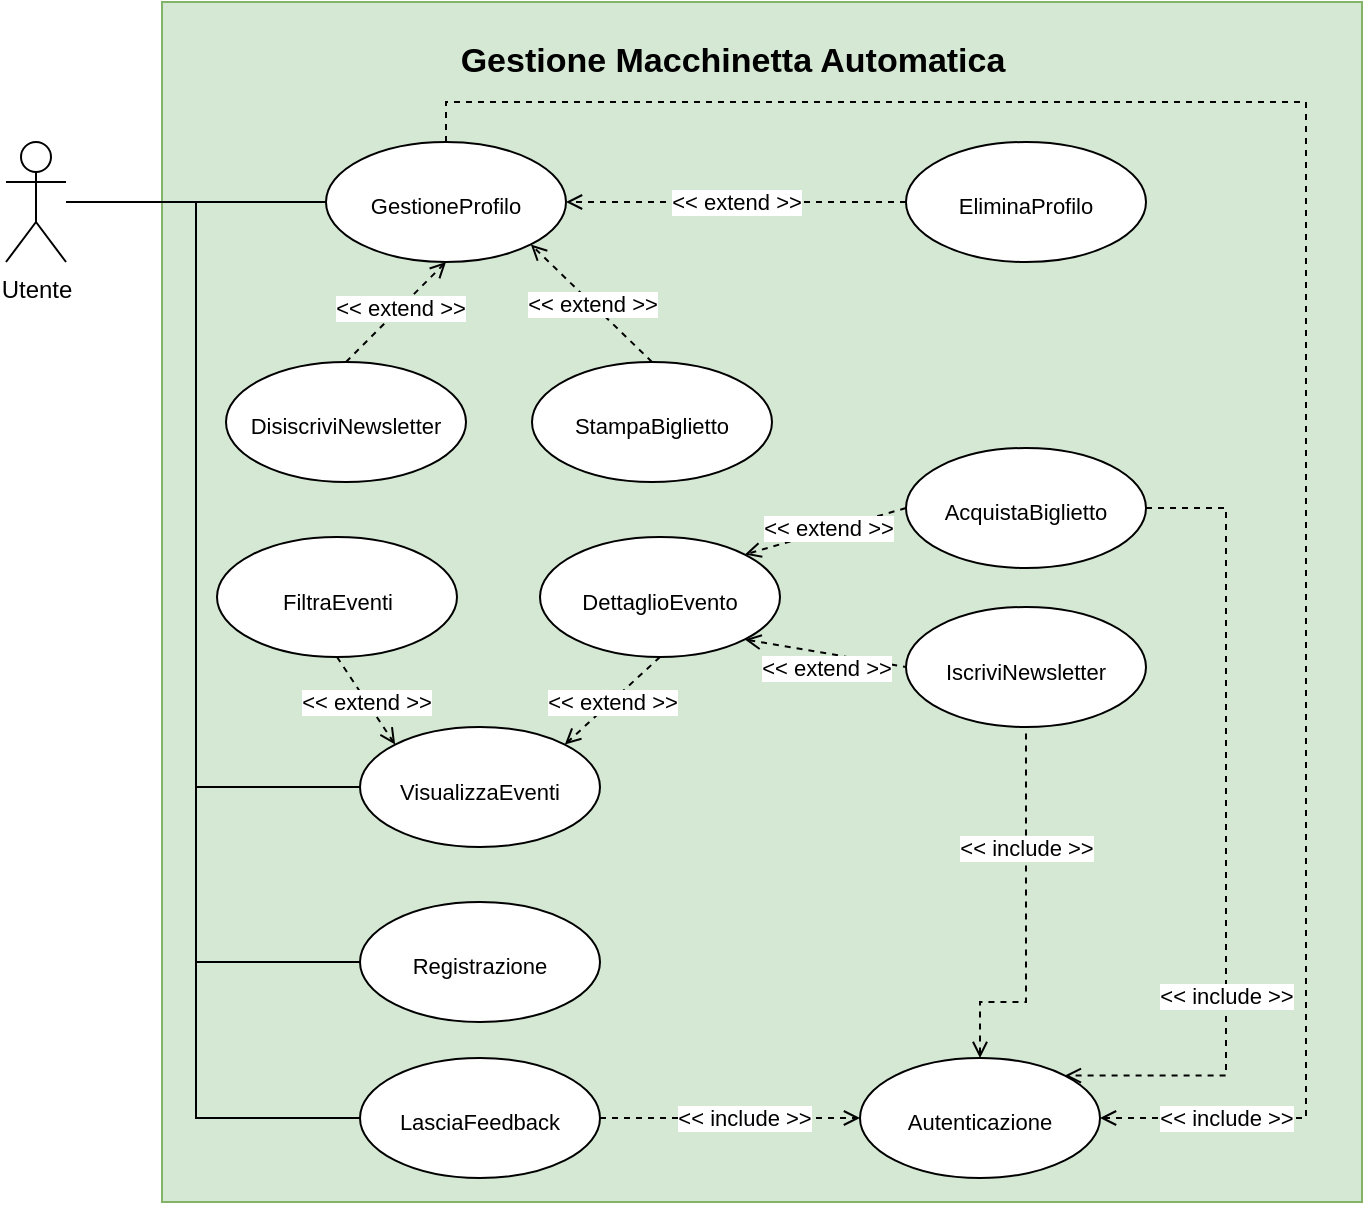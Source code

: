 <mxfile version="10.6.7" type="onedrive"><diagram id="BE1rvZb4aPmn9GmcBlaB" name="Client"><mxGraphModel dx="754" dy="513" grid="1" gridSize="10" guides="1" tooltips="1" connect="1" arrows="1" fold="1" page="1" pageScale="1" pageWidth="827" pageHeight="1169" math="0" shadow="0"><root><mxCell id="0"/><mxCell id="1" parent="0"/><mxCell id="ACIypF1lG5PQvlXGsxOi-1" value="" style="whiteSpace=wrap;html=1;aspect=fixed;fillColor=#d5e8d4;strokeColor=#82b366;" parent="1" vertex="1"><mxGeometry x="128" y="20" width="600" height="600" as="geometry"/></mxCell><mxCell id="oGjXmCCN3qtGzp-bCljV-46" style="endArrow=none;edgeStyle=orthogonalEdgeStyle;rounded=0;orthogonalLoop=1;jettySize=auto;html=1;entryX=0;entryY=0.5;entryDx=0;entryDy=0;" parent="1" source="ACIypF1lG5PQvlXGsxOi-2" target="ACIypF1lG5PQvlXGsxOi-12" edge="1"><mxGeometry relative="1" as="geometry"><Array as="points"><mxPoint x="145" y="120"/><mxPoint x="145" y="500"/></Array></mxGeometry></mxCell><mxCell id="oGjXmCCN3qtGzp-bCljV-47" style="endArrow=none;edgeStyle=orthogonalEdgeStyle;rounded=0;orthogonalLoop=1;jettySize=auto;html=1;entryX=0;entryY=0.5;entryDx=0;entryDy=0;" parent="1" source="ACIypF1lG5PQvlXGsxOi-2" target="ACIypF1lG5PQvlXGsxOi-22" edge="1"><mxGeometry relative="1" as="geometry"><Array as="points"><mxPoint x="145" y="120"/><mxPoint x="145" y="578"/></Array></mxGeometry></mxCell><mxCell id="oGjXmCCN3qtGzp-bCljV-64" style="endArrow=none;edgeStyle=orthogonalEdgeStyle;rounded=0;orthogonalLoop=1;jettySize=auto;html=1;entryX=0;entryY=0.5;entryDx=0;entryDy=0;" parent="1" target="ACIypF1lG5PQvlXGsxOi-13" edge="1"><mxGeometry relative="1" as="geometry"><mxPoint x="85" y="120" as="sourcePoint"/><mxPoint x="418" y="320" as="targetPoint"/><Array as="points"><mxPoint x="145" y="120"/><mxPoint x="145" y="413"/></Array></mxGeometry></mxCell><mxCell id="aV2MWVq_yliyB1lpeTlI-2" style="edgeStyle=orthogonalEdgeStyle;rounded=0;orthogonalLoop=1;jettySize=auto;html=1;entryX=0;entryY=0.5;entryDx=0;entryDy=0;endArrow=none;endFill=0;fontSize=11;" parent="1" source="ACIypF1lG5PQvlXGsxOi-2" target="ACIypF1lG5PQvlXGsxOi-17" edge="1"><mxGeometry relative="1" as="geometry"/></mxCell><mxCell id="ACIypF1lG5PQvlXGsxOi-2" value="&lt;div&gt;Utente&lt;/div&gt;" style="shape=umlActor;verticalLabelPosition=bottom;labelBackgroundColor=#ffffff;verticalAlign=top;html=1;outlineConnect=0;labelBorderColor=none;" parent="1" vertex="1"><mxGeometry x="50" y="90" width="30" height="60" as="geometry"/></mxCell><mxCell id="ACIypF1lG5PQvlXGsxOi-7" value="Gestione Macchinetta Automatica" style="text;html=1;resizable=0;autosize=1;align=center;verticalAlign=middle;points=[];fillColor=none;strokeColor=none;rounded=0;fontSize=17;fontStyle=1" parent="1" vertex="1"><mxGeometry x="313" y="40" width="200" height="20" as="geometry"/></mxCell><mxCell id="ACIypF1lG5PQvlXGsxOi-12" value="&lt;font style=&quot;font-size: 11px&quot;&gt;Registrazione&lt;/font&gt;" style="ellipse;whiteSpace=wrap;html=1;fontSize=16;" parent="1" vertex="1"><mxGeometry x="227" y="470" width="120" height="60" as="geometry"/></mxCell><mxCell id="ACIypF1lG5PQvlXGsxOi-13" value="&lt;font style=&quot;font-size: 11px&quot;&gt;VisualizzaEventi&lt;/font&gt;" style="ellipse;whiteSpace=wrap;html=1;fontSize=16;" parent="1" vertex="1"><mxGeometry x="227" y="382.5" width="120" height="60" as="geometry"/></mxCell><mxCell id="MsoL_lGwC1UZ4Oe8af3O-4" value="&amp;lt;&amp;lt; extend &amp;gt;&amp;gt;" style="edgeStyle=none;rounded=0;orthogonalLoop=1;jettySize=auto;html=1;startArrow=open;startFill=0;endArrow=none;endFill=0;dashed=1;exitX=1;exitY=1;exitDx=0;exitDy=0;entryX=0;entryY=0.5;entryDx=0;entryDy=0;" parent="1" source="ACIypF1lG5PQvlXGsxOi-14" target="MsoL_lGwC1UZ4Oe8af3O-3" edge="1"><mxGeometry x="0.041" y="-7" relative="1" as="geometry"><mxPoint as="offset"/></mxGeometry></mxCell><mxCell id="ACIypF1lG5PQvlXGsxOi-14" value="&lt;font style=&quot;font-size: 11px&quot;&gt;DettaglioEvento&lt;/font&gt;" style="ellipse;whiteSpace=wrap;html=1;fontSize=16;" parent="1" vertex="1"><mxGeometry x="317" y="287.5" width="120" height="60" as="geometry"/></mxCell><mxCell id="MsoL_lGwC1UZ4Oe8af3O-3" value="&lt;font style=&quot;font-size: 11px&quot;&gt;IscriviNewsletter&lt;/font&gt;" style="ellipse;whiteSpace=wrap;html=1;fontSize=16;" parent="1" vertex="1"><mxGeometry x="500" y="322.5" width="120" height="60" as="geometry"/></mxCell><mxCell id="aV2MWVq_yliyB1lpeTlI-5" value="&amp;lt;&amp;lt; extend &amp;gt;&amp;gt;" style="rounded=0;orthogonalLoop=1;jettySize=auto;html=1;exitX=0;exitY=0.5;exitDx=0;exitDy=0;entryX=1;entryY=0;entryDx=0;entryDy=0;endArrow=open;endFill=0;fontSize=11;dashed=1;" parent="1" source="ACIypF1lG5PQvlXGsxOi-15" target="ACIypF1lG5PQvlXGsxOi-14" edge="1"><mxGeometry x="-0.046" y="-1" relative="1" as="geometry"><mxPoint as="offset"/></mxGeometry></mxCell><mxCell id="ACIypF1lG5PQvlXGsxOi-15" value="&lt;font style=&quot;font-size: 11px&quot;&gt;AcquistaBiglietto&lt;/font&gt;" style="ellipse;whiteSpace=wrap;html=1;fontSize=16;" parent="1" vertex="1"><mxGeometry x="500" y="243" width="120" height="60" as="geometry"/></mxCell><mxCell id="oGjXmCCN3qtGzp-bCljV-51" value="&amp;lt;&amp;lt; extend &amp;gt;&amp;gt;" style="rounded=0;orthogonalLoop=1;jettySize=auto;html=1;exitX=0.5;exitY=0;exitDx=0;exitDy=0;entryX=1;entryY=1;entryDx=0;entryDy=0;endArrow=open;endFill=0;dashed=1;" parent="1" source="ACIypF1lG5PQvlXGsxOi-16" target="ACIypF1lG5PQvlXGsxOi-17" edge="1"><mxGeometry relative="1" as="geometry"/></mxCell><mxCell id="ACIypF1lG5PQvlXGsxOi-16" value="&lt;font style=&quot;font-size: 11px&quot;&gt;StampaBiglietto&lt;/font&gt;" style="ellipse;whiteSpace=wrap;html=1;fontSize=16;" parent="1" vertex="1"><mxGeometry x="313" y="200" width="120" height="60" as="geometry"/></mxCell><mxCell id="YTJ0k2CLHlZdWkwOuydT-1" value="&amp;lt;&amp;lt; include &amp;gt;&amp;gt;" style="edgeStyle=orthogonalEdgeStyle;rounded=0;orthogonalLoop=1;jettySize=auto;html=1;exitX=0.5;exitY=0;exitDx=0;exitDy=0;entryX=1;entryY=0.5;entryDx=0;entryDy=0;endArrow=open;endFill=0;dashed=1;" parent="1" source="ACIypF1lG5PQvlXGsxOi-17" target="WNuSQjGku_w1nunQ3ezu-1" edge="1"><mxGeometry x="0.881" relative="1" as="geometry"><Array as="points"><mxPoint x="270" y="70"/><mxPoint x="700" y="70"/><mxPoint x="700" y="578"/></Array><mxPoint as="offset"/></mxGeometry></mxCell><mxCell id="ACIypF1lG5PQvlXGsxOi-17" value="&lt;font style=&quot;font-size: 11px&quot;&gt;GestioneProfilo&lt;/font&gt;" style="ellipse;whiteSpace=wrap;html=1;fontSize=16;" parent="1" vertex="1"><mxGeometry x="210" y="90" width="120" height="60" as="geometry"/></mxCell><mxCell id="ACIypF1lG5PQvlXGsxOi-22" value="&lt;font style=&quot;font-size: 11px&quot;&gt;LasciaFeedback&lt;/font&gt;" style="ellipse;whiteSpace=wrap;html=1;fontSize=16;" parent="1" vertex="1"><mxGeometry x="227" y="548" width="120" height="60" as="geometry"/></mxCell><mxCell id="MsoL_lGwC1UZ4Oe8af3O-6" value="&amp;lt;&amp;lt; include &amp;gt;&amp;gt;" style="edgeStyle=orthogonalEdgeStyle;rounded=0;orthogonalLoop=1;jettySize=auto;html=1;exitX=0.5;exitY=0;exitDx=0;exitDy=0;entryX=0.5;entryY=1;entryDx=0;entryDy=0;dashed=1;startArrow=open;startFill=0;endArrow=none;endFill=0;" parent="1" source="WNuSQjGku_w1nunQ3ezu-1" target="MsoL_lGwC1UZ4Oe8af3O-3" edge="1"><mxGeometry x="0.362" relative="1" as="geometry"><Array as="points"><mxPoint x="537" y="520"/><mxPoint x="560" y="520"/></Array><mxPoint as="offset"/></mxGeometry></mxCell><mxCell id="WNuSQjGku_w1nunQ3ezu-1" value="&lt;font style=&quot;font-size: 11px&quot;&gt;Autenticazione&lt;/font&gt;" style="ellipse;whiteSpace=wrap;html=1;fontSize=16;" parent="1" vertex="1"><mxGeometry x="477" y="548" width="120" height="60" as="geometry"/></mxCell><mxCell id="oGjXmCCN3qtGzp-bCljV-2" value="&lt;font style=&quot;font-size: 11px&quot;&gt;FiltraEventi&lt;/font&gt;" style="ellipse;whiteSpace=wrap;html=1;fontSize=16;" parent="1" vertex="1"><mxGeometry x="155.5" y="287.5" width="120" height="60" as="geometry"/></mxCell><mxCell id="oGjXmCCN3qtGzp-bCljV-70" value="&amp;lt;&amp;lt; extend &amp;gt;&amp;gt;" style="endArrow=open;html=1;entryX=1;entryY=0;entryDx=0;entryDy=0;exitX=0.5;exitY=1;exitDx=0;exitDy=0;endFill=0;dashed=1;" parent="1" source="ACIypF1lG5PQvlXGsxOi-14" target="ACIypF1lG5PQvlXGsxOi-13" edge="1"><mxGeometry width="50" height="50" relative="1" as="geometry"><mxPoint x="390" y="300" as="sourcePoint"/><mxPoint x="440" y="250" as="targetPoint"/></mxGeometry></mxCell><mxCell id="ncZ7dr44AYhbSJlG0gGR-3" style="edgeStyle=orthogonalEdgeStyle;rounded=0;orthogonalLoop=1;jettySize=auto;html=1;entryX=0.442;entryY=0.967;entryDx=0;entryDy=0;entryPerimeter=0;endArrow=none;endFill=0;" parent="1" edge="1"><mxGeometry relative="1" as="geometry"><mxPoint x="263" y="648" as="targetPoint"/></mxGeometry></mxCell><mxCell id="aV2MWVq_yliyB1lpeTlI-3" value="&amp;lt;&amp;lt; extend &amp;gt;&amp;gt;" style="endArrow=open;html=1;fontSize=11;exitX=0.5;exitY=1;exitDx=0;exitDy=0;entryX=0;entryY=0;entryDx=0;entryDy=0;endFill=0;dashed=1;" parent="1" source="oGjXmCCN3qtGzp-bCljV-2" target="ACIypF1lG5PQvlXGsxOi-13" edge="1"><mxGeometry width="50" height="50" relative="1" as="geometry"><mxPoint x="570" y="300" as="sourcePoint"/><mxPoint x="620" y="250" as="targetPoint"/></mxGeometry></mxCell><mxCell id="pxPUnVEUPbfeFu_D34It-3" value="&amp;lt;&amp;lt; include &amp;gt;&amp;gt;" style="edgeStyle=orthogonalEdgeStyle;rounded=0;orthogonalLoop=1;jettySize=auto;html=1;exitX=1;exitY=0.5;exitDx=0;exitDy=0;entryX=1;entryY=0;entryDx=0;entryDy=0;endArrow=open;endFill=0;fontSize=11;dashed=1;" parent="1" source="ACIypF1lG5PQvlXGsxOi-15" target="WNuSQjGku_w1nunQ3ezu-1" edge="1"><mxGeometry x="0.402" relative="1" as="geometry"><mxPoint as="offset"/><mxPoint x="770" y="445" as="sourcePoint"/><mxPoint x="750" y="520" as="targetPoint"/><Array as="points"><mxPoint x="660" y="273"/><mxPoint x="660" y="557"/></Array></mxGeometry></mxCell><mxCell id="oGjXmCCN3qtGzp-bCljV-74" value="&amp;lt;&amp;lt; include &amp;gt;&amp;gt;" style="edgeStyle=orthogonalEdgeStyle;rounded=0;orthogonalLoop=1;jettySize=auto;html=1;exitX=1;exitY=0.5;exitDx=0;exitDy=0;entryX=0;entryY=0.5;entryDx=0;entryDy=0;endArrow=open;endFill=0;dashed=1;" parent="1" source="ACIypF1lG5PQvlXGsxOi-22" target="WNuSQjGku_w1nunQ3ezu-1" edge="1"><mxGeometry x="0.103" relative="1" as="geometry"><mxPoint as="offset"/><mxPoint x="330" y="523" as="sourcePoint"/><mxPoint x="481" y="520" as="targetPoint"/><Array as="points"><mxPoint x="350" y="578"/><mxPoint x="350" y="578"/></Array></mxGeometry></mxCell><mxCell id="J5yc6gy-5FeCkRqyOhr_-2" value="&lt;font style=&quot;font-size: 11px&quot;&gt;DisiscriviNewsletter&lt;/font&gt;" style="ellipse;whiteSpace=wrap;html=1;fontSize=16;" parent="1" vertex="1"><mxGeometry x="160" y="200" width="120" height="60" as="geometry"/></mxCell><mxCell id="J5yc6gy-5FeCkRqyOhr_-3" value="&amp;lt;&amp;lt; extend &amp;gt;&amp;gt;" style="rounded=0;orthogonalLoop=1;jettySize=auto;html=1;exitX=0.5;exitY=0;exitDx=0;exitDy=0;entryX=0.5;entryY=1;entryDx=0;entryDy=0;endArrow=open;endFill=0;dashed=1;" parent="1" source="J5yc6gy-5FeCkRqyOhr_-2" target="ACIypF1lG5PQvlXGsxOi-17" edge="1"><mxGeometry x="0.065" relative="1" as="geometry"><mxPoint x="447" y="130" as="sourcePoint"/><mxPoint x="340" y="130" as="targetPoint"/><mxPoint as="offset"/></mxGeometry></mxCell><mxCell id="J5yc6gy-5FeCkRqyOhr_-5" value="&lt;font style=&quot;font-size: 11px&quot;&gt;EliminaProfilo&lt;/font&gt;" style="ellipse;whiteSpace=wrap;html=1;fontSize=16;" parent="1" vertex="1"><mxGeometry x="500" y="90" width="120" height="60" as="geometry"/></mxCell><mxCell id="J5yc6gy-5FeCkRqyOhr_-6" value="&amp;lt;&amp;lt; extend &amp;gt;&amp;gt;" style="rounded=0;orthogonalLoop=1;jettySize=auto;html=1;exitX=0;exitY=0.5;exitDx=0;exitDy=0;entryX=1;entryY=0.5;entryDx=0;entryDy=0;endArrow=open;endFill=0;dashed=1;" parent="1" source="J5yc6gy-5FeCkRqyOhr_-5" target="ACIypF1lG5PQvlXGsxOi-17" edge="1"><mxGeometry relative="1" as="geometry"><mxPoint x="383" y="210" as="sourcePoint"/><mxPoint x="322" y="151" as="targetPoint"/></mxGeometry></mxCell></root></mxGraphModel></diagram><diagram id="S2G6AuD6V_V1ZiiIyGwf" name="Server"><mxGraphModel dx="754" dy="513" grid="1" gridSize="10" guides="1" tooltips="1" connect="1" arrows="1" fold="1" page="1" pageScale="1" pageWidth="827" pageHeight="1169" math="0" shadow="0"><root><mxCell id="Xaxxcp9g87PaYjay5BiR-0"/><mxCell id="Xaxxcp9g87PaYjay5BiR-1" parent="Xaxxcp9g87PaYjay5BiR-0"/><mxCell id="RjsfnVHjZacDdcnYpVBh-0" value="" style="whiteSpace=wrap;html=1;aspect=fixed;fillColor=#d5e8d4;strokeColor=#82b366;" parent="Xaxxcp9g87PaYjay5BiR-1" vertex="1"><mxGeometry x="128" y="20" width="590" height="590" as="geometry"/></mxCell><mxCell id="GMyJlVQPWoQYkiqKB7OA-0" value="Gestione Macchinetta Automatica" style="text;html=1;resizable=0;autosize=1;align=center;verticalAlign=middle;points=[];fillColor=none;strokeColor=none;rounded=0;fontSize=17;fontStyle=1" parent="Xaxxcp9g87PaYjay5BiR-1" vertex="1"><mxGeometry x="313" y="40" width="200" height="20" as="geometry"/></mxCell><mxCell id="7eOrF_6CBVcpgyAr7lU3-9" style="edgeStyle=orthogonalEdgeStyle;rounded=0;orthogonalLoop=1;jettySize=auto;html=1;entryX=0;entryY=0.5;entryDx=0;entryDy=0;endArrow=none;endFill=0;fontSize=11;" parent="Xaxxcp9g87PaYjay5BiR-1" source="4OduiJemPj0zM0GtsQhD-0" target="7eOrF_6CBVcpgyAr7lU3-0" edge="1"><mxGeometry relative="1" as="geometry"/></mxCell><mxCell id="4OduiJemPj0zM0GtsQhD-0" value="Addetto" style="shape=umlActor;verticalLabelPosition=bottom;labelBackgroundColor=#ffffff;verticalAlign=top;html=1;outlineConnect=0;labelBorderColor=none;" parent="Xaxxcp9g87PaYjay5BiR-1" vertex="1"><mxGeometry x="50" y="90" width="30" height="60" as="geometry"/></mxCell><mxCell id="7eOrF_6CBVcpgyAr7lU3-10" style="edgeStyle=orthogonalEdgeStyle;rounded=0;orthogonalLoop=1;jettySize=auto;html=1;exitX=1;exitY=0.333;exitDx=0;exitDy=0;exitPerimeter=0;entryX=0;entryY=0.5;entryDx=0;entryDy=0;endArrow=none;endFill=0;fontSize=11;" parent="Xaxxcp9g87PaYjay5BiR-1" source="4OduiJemPj0zM0GtsQhD-1" target="7eOrF_6CBVcpgyAr7lU3-4" edge="1"><mxGeometry relative="1" as="geometry"/></mxCell><mxCell id="4OduiJemPj0zM0GtsQhD-1" value="Amministratore" style="shape=umlActor;verticalLabelPosition=bottom;labelBackgroundColor=#ffffff;verticalAlign=top;html=1;outlineConnect=0;labelBorderColor=none;" parent="Xaxxcp9g87PaYjay5BiR-1" vertex="1"><mxGeometry x="50" y="422.5" width="30" height="60" as="geometry"/></mxCell><mxCell id="07wxyMWHQ6okpF9lpoX2-1" value="&amp;lt;&amp;lt; include &amp;gt;&amp;gt;" style="rounded=0;orthogonalLoop=1;jettySize=auto;html=1;entryX=0;entryY=0.5;entryDx=0;entryDy=0;endArrow=open;endFill=0;fontSize=11;dashed=1;" parent="Xaxxcp9g87PaYjay5BiR-1" target="07wxyMWHQ6okpF9lpoX2-0" edge="1"><mxGeometry x="-0.294" y="1" relative="1" as="geometry"><mxPoint as="offset"/><mxPoint x="419.992" y="120" as="sourcePoint"/><mxPoint x="590" y="119" as="targetPoint"/></mxGeometry></mxCell><mxCell id="7eOrF_6CBVcpgyAr7lU3-0" value="&lt;div style=&quot;font-size: 11px&quot;&gt;GestioneEventi&lt;/div&gt;" style="ellipse;whiteSpace=wrap;html=1;fontSize=11;" parent="Xaxxcp9g87PaYjay5BiR-1" vertex="1"><mxGeometry x="300" y="89.5" width="120" height="60" as="geometry"/></mxCell><mxCell id="7eOrF_6CBVcpgyAr7lU3-1" value="&lt;font style=&quot;font-size: 11px&quot;&gt;InserisciEvento&lt;/font&gt;" style="ellipse;whiteSpace=wrap;html=1;fontSize=16;" parent="Xaxxcp9g87PaYjay5BiR-1" vertex="1"><mxGeometry x="170" y="192.5" width="120" height="60" as="geometry"/></mxCell><mxCell id="7eOrF_6CBVcpgyAr7lU3-2" value="&lt;font style=&quot;font-size: 11px&quot;&gt;ModificaEvento&lt;/font&gt;" style="ellipse;whiteSpace=wrap;html=1;fontSize=16;" parent="Xaxxcp9g87PaYjay5BiR-1" vertex="1"><mxGeometry x="300" y="192.5" width="120" height="60" as="geometry"/></mxCell><mxCell id="7eOrF_6CBVcpgyAr7lU3-4" value="&lt;font style=&quot;font-size: 11px&quot;&gt;GestioneAddetti&lt;/font&gt;" style="ellipse;whiteSpace=wrap;html=1;fontSize=16;" parent="Xaxxcp9g87PaYjay5BiR-1" vertex="1"><mxGeometry x="300" y="412.5" width="120" height="60" as="geometry"/></mxCell><mxCell id="7eOrF_6CBVcpgyAr7lU3-5" value="&lt;font style=&quot;font-size: 11px&quot;&gt;InserisciAddetto&lt;/font&gt;" style="ellipse;whiteSpace=wrap;html=1;fontSize=16;" parent="Xaxxcp9g87PaYjay5BiR-1" vertex="1"><mxGeometry x="170" y="517.5" width="120" height="60" as="geometry"/></mxCell><mxCell id="7eOrF_6CBVcpgyAr7lU3-6" value="&lt;font style=&quot;font-size: 11px&quot;&gt;CercaAddetto&lt;/font&gt;" style="ellipse;whiteSpace=wrap;html=1;fontSize=16;" parent="Xaxxcp9g87PaYjay5BiR-1" vertex="1"><mxGeometry x="430" y="517.5" width="120" height="60" as="geometry"/></mxCell><mxCell id="7eOrF_6CBVcpgyAr7lU3-15" value="&amp;lt;&amp;lt; extend &amp;gt;&amp;gt;" style="endArrow=open;html=1;fontSize=11;entryX=0;entryY=1;entryDx=0;entryDy=0;exitX=0.5;exitY=0;exitDx=0;exitDy=0;endFill=0;dashed=1;" parent="Xaxxcp9g87PaYjay5BiR-1" source="7eOrF_6CBVcpgyAr7lU3-1" target="7eOrF_6CBVcpgyAr7lU3-0" edge="1"><mxGeometry width="50" height="50" relative="1" as="geometry"><mxPoint x="290" y="190" as="sourcePoint"/><mxPoint x="340" y="140" as="targetPoint"/></mxGeometry></mxCell><mxCell id="7eOrF_6CBVcpgyAr7lU3-16" value="&amp;lt;&amp;lt; extend &amp;gt;&amp;gt;" style="endArrow=open;html=1;fontSize=11;entryX=0.5;entryY=1;entryDx=0;entryDy=0;exitX=0.5;exitY=0;exitDx=0;exitDy=0;endFill=0;dashed=1;" parent="Xaxxcp9g87PaYjay5BiR-1" source="7eOrF_6CBVcpgyAr7lU3-2" target="7eOrF_6CBVcpgyAr7lU3-0" edge="1"><mxGeometry width="50" height="50" relative="1" as="geometry"><mxPoint x="400" y="200" as="sourcePoint"/><mxPoint x="450" y="150" as="targetPoint"/></mxGeometry></mxCell><mxCell id="7eOrF_6CBVcpgyAr7lU3-17" value="&amp;lt;&amp;lt; extend &amp;gt;&amp;gt;" style="endArrow=open;html=1;fontSize=11;entryX=0;entryY=1;entryDx=0;entryDy=0;exitX=0.5;exitY=0;exitDx=0;exitDy=0;dashed=1;" parent="Xaxxcp9g87PaYjay5BiR-1" source="7eOrF_6CBVcpgyAr7lU3-5" target="7eOrF_6CBVcpgyAr7lU3-4" edge="1"><mxGeometry width="50" height="50" relative="1" as="geometry"><mxPoint x="260" y="477.5" as="sourcePoint"/><mxPoint x="310" y="427.5" as="targetPoint"/></mxGeometry></mxCell><mxCell id="7eOrF_6CBVcpgyAr7lU3-18" value="&amp;lt;&amp;lt; extend &amp;gt;&amp;gt;" style="endArrow=open;html=1;fontSize=11;entryX=1;entryY=1;entryDx=0;entryDy=0;exitX=0.5;exitY=0;exitDx=0;exitDy=0;dashed=1;" parent="Xaxxcp9g87PaYjay5BiR-1" source="7eOrF_6CBVcpgyAr7lU3-6" target="7eOrF_6CBVcpgyAr7lU3-4" edge="1"><mxGeometry width="50" height="50" relative="1" as="geometry"><mxPoint x="400" y="477.5" as="sourcePoint"/><mxPoint x="450" y="427.5" as="targetPoint"/></mxGeometry></mxCell><mxCell id="07wxyMWHQ6okpF9lpoX2-0" value="Autenticazione" style="ellipse;whiteSpace=wrap;html=1;fontSize=11;" parent="Xaxxcp9g87PaYjay5BiR-1" vertex="1"><mxGeometry x="590" y="91" width="120" height="60" as="geometry"/></mxCell><mxCell id="USrZwTG8hL4WFu5-DYrP-1" value="CercaEvento" style="ellipse;whiteSpace=wrap;html=1;fontSize=11;" parent="Xaxxcp9g87PaYjay5BiR-1" vertex="1"><mxGeometry x="430" y="192.5" width="120" height="60" as="geometry"/></mxCell><mxCell id="USrZwTG8hL4WFu5-DYrP-3" value="&amp;lt;&amp;lt; extend &amp;gt;&amp;gt;" style="endArrow=open;html=1;fontSize=11;entryX=1;entryY=1;entryDx=0;entryDy=0;exitX=0.5;exitY=0;exitDx=0;exitDy=0;endFill=0;dashed=1;" parent="Xaxxcp9g87PaYjay5BiR-1" source="USrZwTG8hL4WFu5-DYrP-1" target="7eOrF_6CBVcpgyAr7lU3-0" edge="1"><mxGeometry width="50" height="50" relative="1" as="geometry"><mxPoint x="470" y="200" as="sourcePoint"/><mxPoint x="520" y="150" as="targetPoint"/></mxGeometry></mxCell><mxCell id="xfXbY-VyRuOu9ufC5nB2-0" value="&amp;lt;&amp;lt; extend &amp;gt;&amp;gt;" style="edgeStyle=orthogonalEdgeStyle;rounded=0;orthogonalLoop=1;jettySize=auto;html=1;exitX=0.5;exitY=0;exitDx=0;exitDy=0;entryX=0.5;entryY=1;entryDx=0;entryDy=0;endArrow=open;endFill=0;dashed=1;" parent="Xaxxcp9g87PaYjay5BiR-1" source="X-LgN95pcDvq5-hpafsr-1" target="7eOrF_6CBVcpgyAr7lU3-4" edge="1"><mxGeometry relative="1" as="geometry"/></mxCell><mxCell id="X-LgN95pcDvq5-hpafsr-1" value="&lt;font style=&quot;font-size: 11px&quot;&gt;EliminaAddetto&lt;/font&gt;" style="ellipse;whiteSpace=wrap;html=1;fontSize=16;" parent="Xaxxcp9g87PaYjay5BiR-1" vertex="1"><mxGeometry x="300" y="517.5" width="120" height="60" as="geometry"/></mxCell><mxCell id="07wxyMWHQ6okpF9lpoX2-2" value="&amp;lt;&amp;lt; include &amp;gt;&amp;gt;" style="edgeStyle=orthogonalEdgeStyle;rounded=0;orthogonalLoop=1;jettySize=auto;html=1;entryX=0.5;entryY=1;entryDx=0;entryDy=0;endArrow=open;endFill=0;fontSize=11;dashed=1;" parent="Xaxxcp9g87PaYjay5BiR-1" source="7eOrF_6CBVcpgyAr7lU3-4" target="07wxyMWHQ6okpF9lpoX2-0" edge="1"><mxGeometry x="-0.279" relative="1" as="geometry"><mxPoint as="offset"/></mxGeometry></mxCell><mxCell id="ODBUIBSQj7vYARhBC7M6-1" value="&amp;lt;&amp;lt; extend &amp;gt;&amp;gt;" style="edgeStyle=orthogonalEdgeStyle;rounded=0;orthogonalLoop=1;jettySize=auto;html=1;entryX=0.5;entryY=1;entryDx=0;entryDy=0;dashed=1;endArrow=open;endFill=0;" edge="1" parent="Xaxxcp9g87PaYjay5BiR-1" source="ODBUIBSQj7vYARhBC7M6-0" target="7eOrF_6CBVcpgyAr7lU3-1"><mxGeometry relative="1" as="geometry"/></mxCell><mxCell id="ODBUIBSQj7vYARhBC7M6-0" value="&lt;font style=&quot;font-size: 11px&quot;&gt;CaricamentoImmagine&lt;/font&gt;" style="ellipse;whiteSpace=wrap;html=1;fontSize=16;" vertex="1" parent="Xaxxcp9g87PaYjay5BiR-1"><mxGeometry x="170" y="310" width="120" height="60" as="geometry"/></mxCell></root></mxGraphModel></diagram></mxfile>